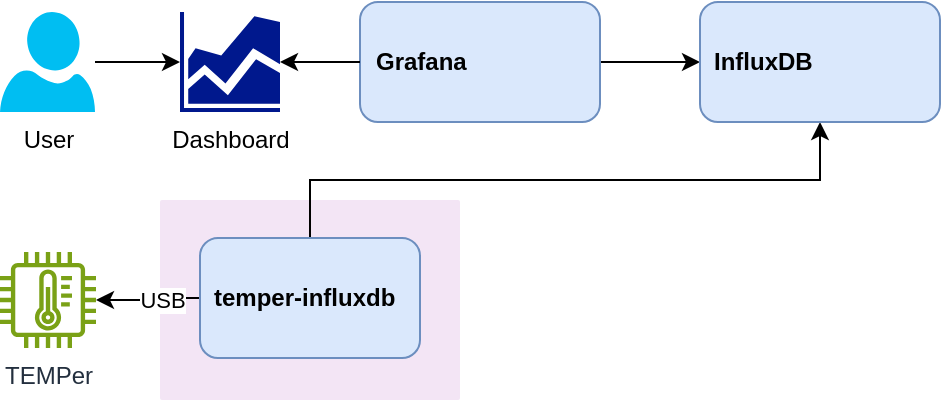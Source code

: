 <mxfile version="24.6.4" type="device">
  <diagram id="QewX8ZrJj1PhDHS1zCUB" name="Page-1">
    <mxGraphModel dx="984" dy="633" grid="1" gridSize="10" guides="1" tooltips="1" connect="1" arrows="1" fold="1" page="1" pageScale="1" pageWidth="827" pageHeight="1169" math="0" shadow="0">
      <root>
        <mxCell id="0" />
        <mxCell id="1" parent="0" />
        <mxCell id="wVi8VqOXP0ZIYO8jfO_L-32" value="" style="sketch=0;points=[[0,0,0],[0.25,0,0],[0.5,0,0],[0.75,0,0],[1,0,0],[1,0.25,0],[1,0.5,0],[1,0.75,0],[1,1,0],[0.75,1,0],[0.5,1,0],[0.25,1,0],[0,1,0],[0,0.75,0],[0,0.5,0],[0,0.25,0]];rounded=1;absoluteArcSize=1;arcSize=2;html=1;strokeColor=none;gradientColor=none;shadow=0;dashed=0;fontSize=12;fontColor=#9E9E9E;align=left;verticalAlign=top;spacing=10;spacingTop=-4;whiteSpace=wrap;fillColor=#F3E5F5;" parent="1" vertex="1">
          <mxGeometry x="120" y="239" width="150" height="100" as="geometry" />
        </mxCell>
        <mxCell id="wVi8VqOXP0ZIYO8jfO_L-30" style="edgeStyle=orthogonalEdgeStyle;rounded=0;orthogonalLoop=1;jettySize=auto;html=1;exitX=0.5;exitY=0;exitDx=0;exitDy=0;entryX=0.5;entryY=1;entryDx=0;entryDy=0;" parent="1" source="5" target="4" edge="1">
          <mxGeometry relative="1" as="geometry">
            <mxPoint x="450" y="210" as="targetPoint" />
          </mxGeometry>
        </mxCell>
        <mxCell id="9rUpFwB-0OlCf-9ch2xI-17" style="edgeStyle=orthogonalEdgeStyle;rounded=0;orthogonalLoop=1;jettySize=auto;html=1;exitX=0;exitY=0.5;exitDx=0;exitDy=0;" parent="1" source="5" target="9rUpFwB-0OlCf-9ch2xI-14" edge="1">
          <mxGeometry relative="1" as="geometry" />
        </mxCell>
        <mxCell id="tTFWUrSc4WZvlGfZO1kj-7" value="USB" style="edgeLabel;html=1;align=center;verticalAlign=middle;resizable=0;points=[];" vertex="1" connectable="0" parent="9rUpFwB-0OlCf-9ch2xI-17">
          <mxGeometry x="-0.286" y="1" relative="1" as="geometry">
            <mxPoint as="offset" />
          </mxGeometry>
        </mxCell>
        <mxCell id="5" value="&lt;b&gt;temper-influxdb&lt;/b&gt;" style="rounded=1;whiteSpace=wrap;html=1;align=left;spacingLeft=5;fillColor=#dae8fc;strokeColor=#6c8ebf;" parent="1" vertex="1">
          <mxGeometry x="140" y="258" width="110" height="60" as="geometry" />
        </mxCell>
        <mxCell id="wVi8VqOXP0ZIYO8jfO_L-29" style="edgeStyle=orthogonalEdgeStyle;rounded=0;orthogonalLoop=1;jettySize=auto;html=1;exitX=1;exitY=0.5;exitDx=0;exitDy=0;entryX=0;entryY=0.5;entryDx=0;entryDy=0;" parent="1" source="3" target="4" edge="1">
          <mxGeometry relative="1" as="geometry" />
        </mxCell>
        <mxCell id="3" value="&lt;b&gt;Grafana&lt;/b&gt;" style="rounded=1;whiteSpace=wrap;html=1;align=left;spacingLeft=6;fillColor=#dae8fc;strokeColor=#6c8ebf;" parent="1" vertex="1">
          <mxGeometry x="220" y="140" width="120" height="60" as="geometry" />
        </mxCell>
        <mxCell id="6" value="" style="shape=image;verticalLabelPosition=bottom;labelBackgroundColor=default;verticalAlign=top;aspect=fixed;imageAspect=0;image=https://cdn.icon-icons.com/icons2/2699/PNG/512/grafana_logo_icon_171048.png;" parent="1" vertex="1">
          <mxGeometry x="290" y="150" width="40" height="40" as="geometry" />
        </mxCell>
        <mxCell id="4" value="&lt;b&gt;InfluxDB&lt;/b&gt;" style="rounded=1;whiteSpace=wrap;html=1;align=left;spacingLeft=5;fillColor=#dae8fc;strokeColor=#6c8ebf;" parent="1" vertex="1">
          <mxGeometry x="390" y="140" width="120" height="60" as="geometry" />
        </mxCell>
        <mxCell id="7" value="" style="shape=image;verticalLabelPosition=bottom;labelBackgroundColor=default;verticalAlign=top;aspect=fixed;imageAspect=0;image=https://assets.zabbix.com/img/brands/influxdb.svg;" parent="1" vertex="1">
          <mxGeometry x="460" y="150" width="40" height="40" as="geometry" />
        </mxCell>
        <mxCell id="wVi8VqOXP0ZIYO8jfO_L-27" value="Dashboard" style="sketch=0;aspect=fixed;pointerEvents=1;shadow=0;dashed=0;html=1;strokeColor=none;labelPosition=center;verticalLabelPosition=bottom;verticalAlign=top;align=center;fillColor=#00188D;shape=mxgraph.mscae.general.graph" parent="1" vertex="1">
          <mxGeometry x="130" y="145" width="50" height="50" as="geometry" />
        </mxCell>
        <mxCell id="wVi8VqOXP0ZIYO8jfO_L-28" value="User" style="verticalLabelPosition=bottom;html=1;verticalAlign=top;align=center;strokeColor=none;fillColor=#00BEF2;shape=mxgraph.azure.user;" parent="1" vertex="1">
          <mxGeometry x="40" y="145" width="47.5" height="50" as="geometry" />
        </mxCell>
        <mxCell id="wVi8VqOXP0ZIYO8jfO_L-33" style="rounded=0;orthogonalLoop=1;jettySize=auto;html=1;exitX=0;exitY=0.5;exitDx=0;exitDy=0;entryX=1;entryY=0.5;entryDx=0;entryDy=0;entryPerimeter=0;" parent="1" source="3" target="wVi8VqOXP0ZIYO8jfO_L-27" edge="1">
          <mxGeometry relative="1" as="geometry" />
        </mxCell>
        <mxCell id="wVi8VqOXP0ZIYO8jfO_L-34" style="rounded=0;orthogonalLoop=1;jettySize=auto;html=1;entryX=0;entryY=0.5;entryDx=0;entryDy=0;entryPerimeter=0;" parent="1" source="wVi8VqOXP0ZIYO8jfO_L-28" target="wVi8VqOXP0ZIYO8jfO_L-27" edge="1">
          <mxGeometry relative="1" as="geometry" />
        </mxCell>
        <mxCell id="9rUpFwB-0OlCf-9ch2xI-14" value="TEMPer" style="sketch=0;outlineConnect=0;fontColor=#232F3E;gradientColor=none;fillColor=#7AA116;strokeColor=none;dashed=0;verticalLabelPosition=bottom;verticalAlign=top;align=center;html=1;fontSize=12;fontStyle=0;aspect=fixed;pointerEvents=1;shape=mxgraph.aws4.iot_thing_temperature_sensor;" parent="1" vertex="1">
          <mxGeometry x="40" y="265" width="48" height="48" as="geometry" />
        </mxCell>
      </root>
    </mxGraphModel>
  </diagram>
</mxfile>
